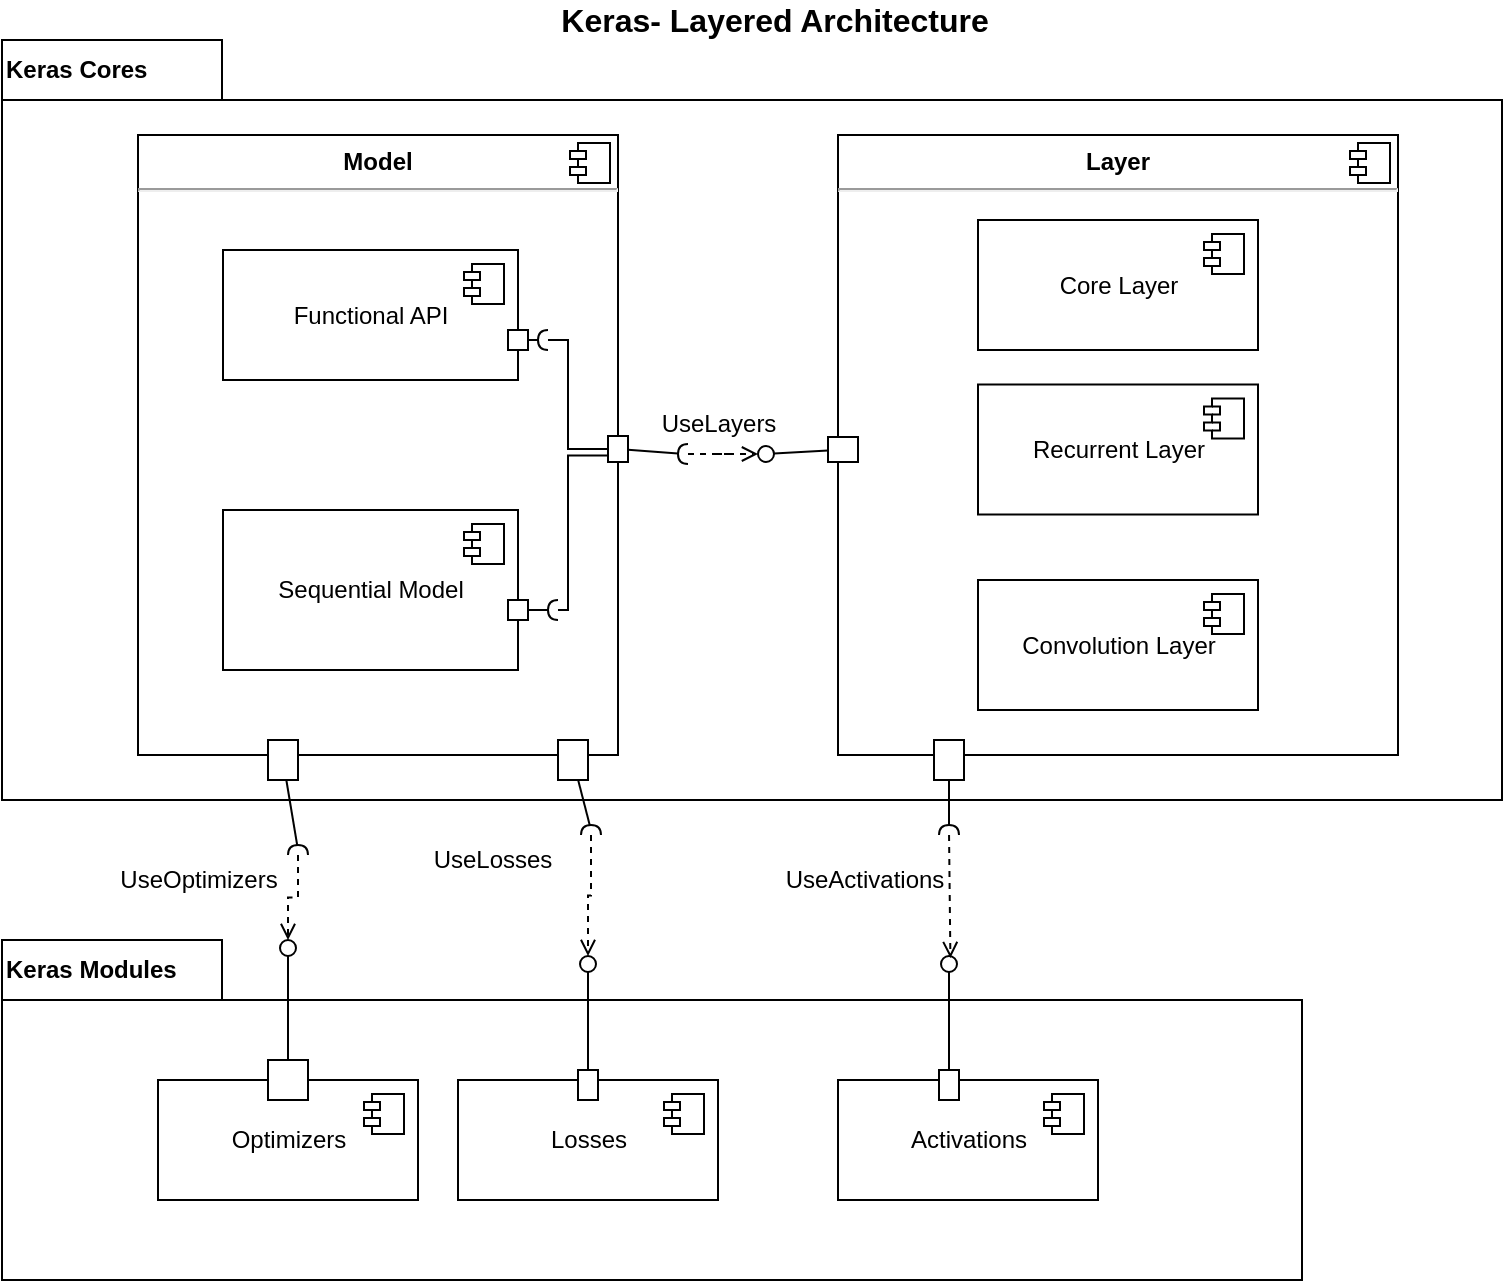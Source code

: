 <mxfile version="15.8.2" type="device"><diagram id="4KAAeBbDJw7cSpLO_Y5t" name="Page-1"><mxGraphModel dx="868" dy="450" grid="1" gridSize="10" guides="1" tooltips="1" connect="1" arrows="1" fold="1" page="1" pageScale="1" pageWidth="850" pageHeight="1100" math="0" shadow="0"><root><mxCell id="0"/><mxCell id="1" parent="0"/><mxCell id="92oY9o18-2S9cG6u_Iwh-113" value="Keras Modules" style="shape=folder;fontStyle=1;tabWidth=110;tabHeight=30;tabPosition=left;html=1;boundedLbl=1;labelInHeader=1;container=1;collapsible=0;recursiveResize=0;fillColor=default;align=left;" parent="1" vertex="1"><mxGeometry x="50" y="530" width="650" height="170" as="geometry"/></mxCell><mxCell id="92oY9o18-2S9cG6u_Iwh-111" value="Keras Cores" style="shape=folder;fontStyle=1;tabWidth=110;tabHeight=30;tabPosition=left;html=1;boundedLbl=1;labelInHeader=1;container=1;collapsible=0;recursiveResize=0;fillColor=default;align=left;" parent="1" vertex="1"><mxGeometry x="50" y="80" width="750" height="380" as="geometry"/></mxCell><mxCell id="92oY9o18-2S9cG6u_Iwh-31" value="&lt;p style=&quot;margin: 0px ; margin-top: 6px ; text-align: center&quot;&gt;&lt;b&gt;Layer&lt;/b&gt;&lt;/p&gt;&lt;hr&gt;&lt;p style=&quot;margin: 0px ; margin-left: 8px&quot;&gt;&lt;br&gt;&lt;br&gt;&lt;/p&gt;" style="align=left;overflow=fill;html=1;dropTarget=0;fillColor=default;" parent="1" vertex="1"><mxGeometry x="468" y="127.5" width="280" height="310" as="geometry"/></mxCell><mxCell id="92oY9o18-2S9cG6u_Iwh-32" value="" style="shape=component;jettyWidth=8;jettyHeight=4;align=left;" parent="92oY9o18-2S9cG6u_Iwh-31" vertex="1"><mxGeometry x="1" width="20" height="20" relative="1" as="geometry"><mxPoint x="-24" y="4" as="offset"/></mxGeometry></mxCell><mxCell id="92oY9o18-2S9cG6u_Iwh-29" value="&lt;p style=&quot;margin: 0px ; margin-top: 6px ; text-align: center&quot;&gt;&lt;b&gt;Model&lt;/b&gt;&lt;/p&gt;&lt;hr&gt;&lt;p style=&quot;margin: 0px ; margin-left: 8px&quot;&gt;&lt;br&gt;&lt;br&gt;&lt;/p&gt;" style="align=left;overflow=fill;html=1;dropTarget=0;fillColor=default;" parent="1" vertex="1"><mxGeometry x="118" y="127.5" width="240" height="310" as="geometry"/></mxCell><mxCell id="92oY9o18-2S9cG6u_Iwh-30" value="" style="shape=component;jettyWidth=8;jettyHeight=4;align=left;" parent="92oY9o18-2S9cG6u_Iwh-29" vertex="1"><mxGeometry x="1" width="20" height="20" relative="1" as="geometry"><mxPoint x="-24" y="4" as="offset"/></mxGeometry></mxCell><mxCell id="92oY9o18-2S9cG6u_Iwh-6" value="Sequential Model" style="html=1;dropTarget=0;" parent="1" vertex="1"><mxGeometry x="160.5" y="315" width="147.5" height="80" as="geometry"/></mxCell><mxCell id="92oY9o18-2S9cG6u_Iwh-7" value="" style="shape=module;jettyWidth=8;jettyHeight=4;" parent="92oY9o18-2S9cG6u_Iwh-6" vertex="1"><mxGeometry x="1" width="20" height="20" relative="1" as="geometry"><mxPoint x="-27" y="7" as="offset"/></mxGeometry></mxCell><mxCell id="92oY9o18-2S9cG6u_Iwh-9" value="Activations" style="html=1;dropTarget=0;" parent="1" vertex="1"><mxGeometry x="468" y="600" width="130" height="60" as="geometry"/></mxCell><mxCell id="92oY9o18-2S9cG6u_Iwh-10" value="" style="shape=module;jettyWidth=8;jettyHeight=4;" parent="92oY9o18-2S9cG6u_Iwh-9" vertex="1"><mxGeometry x="1" width="20" height="20" relative="1" as="geometry"><mxPoint x="-27" y="7" as="offset"/></mxGeometry></mxCell><mxCell id="92oY9o18-2S9cG6u_Iwh-11" value="Losses" style="html=1;dropTarget=0;" parent="1" vertex="1"><mxGeometry x="278" y="600" width="130" height="60" as="geometry"/></mxCell><mxCell id="92oY9o18-2S9cG6u_Iwh-12" value="" style="shape=module;jettyWidth=8;jettyHeight=4;" parent="92oY9o18-2S9cG6u_Iwh-11" vertex="1"><mxGeometry x="1" width="20" height="20" relative="1" as="geometry"><mxPoint x="-27" y="7" as="offset"/></mxGeometry></mxCell><mxCell id="92oY9o18-2S9cG6u_Iwh-13" value="Optimizers" style="html=1;dropTarget=0;" parent="1" vertex="1"><mxGeometry x="128" y="600" width="130" height="60" as="geometry"/></mxCell><mxCell id="92oY9o18-2S9cG6u_Iwh-14" value="" style="shape=module;jettyWidth=8;jettyHeight=4;" parent="92oY9o18-2S9cG6u_Iwh-13" vertex="1"><mxGeometry x="1" width="20" height="20" relative="1" as="geometry"><mxPoint x="-27" y="7" as="offset"/></mxGeometry></mxCell><mxCell id="92oY9o18-2S9cG6u_Iwh-15" value="Functional API" style="html=1;dropTarget=0;" parent="1" vertex="1"><mxGeometry x="160.5" y="185" width="147.5" height="65" as="geometry"/></mxCell><mxCell id="92oY9o18-2S9cG6u_Iwh-16" value="" style="shape=module;jettyWidth=8;jettyHeight=4;" parent="92oY9o18-2S9cG6u_Iwh-15" vertex="1"><mxGeometry x="1" width="20" height="20" relative="1" as="geometry"><mxPoint x="-27" y="7" as="offset"/></mxGeometry></mxCell><mxCell id="92oY9o18-2S9cG6u_Iwh-23" value="Core Layer" style="html=1;dropTarget=0;" parent="1" vertex="1"><mxGeometry x="538" y="170" width="140" height="65" as="geometry"/></mxCell><mxCell id="92oY9o18-2S9cG6u_Iwh-24" value="" style="shape=module;jettyWidth=8;jettyHeight=4;" parent="92oY9o18-2S9cG6u_Iwh-23" vertex="1"><mxGeometry x="1" width="20" height="20" relative="1" as="geometry"><mxPoint x="-27" y="7" as="offset"/></mxGeometry></mxCell><mxCell id="92oY9o18-2S9cG6u_Iwh-25" value="Recurrent Layer" style="html=1;dropTarget=0;" parent="1" vertex="1"><mxGeometry x="538" y="252.25" width="140" height="65" as="geometry"/></mxCell><mxCell id="92oY9o18-2S9cG6u_Iwh-26" value="" style="shape=module;jettyWidth=8;jettyHeight=4;" parent="92oY9o18-2S9cG6u_Iwh-25" vertex="1"><mxGeometry x="1" width="20" height="20" relative="1" as="geometry"><mxPoint x="-27" y="7" as="offset"/></mxGeometry></mxCell><mxCell id="92oY9o18-2S9cG6u_Iwh-27" value="Convolution Layer" style="html=1;dropTarget=0;" parent="1" vertex="1"><mxGeometry x="538" y="350" width="140" height="65" as="geometry"/></mxCell><mxCell id="92oY9o18-2S9cG6u_Iwh-28" value="" style="shape=module;jettyWidth=8;jettyHeight=4;" parent="92oY9o18-2S9cG6u_Iwh-27" vertex="1"><mxGeometry x="1" width="20" height="20" relative="1" as="geometry"><mxPoint x="-27" y="7" as="offset"/></mxGeometry></mxCell><mxCell id="92oY9o18-2S9cG6u_Iwh-43" value="" style="html=1;rounded=0;fillColor=default;align=left;" parent="1" vertex="1"><mxGeometry x="463" y="278.5" width="15" height="12.5" as="geometry"/></mxCell><mxCell id="92oY9o18-2S9cG6u_Iwh-44" value="" style="endArrow=none;html=1;rounded=0;align=center;verticalAlign=top;endFill=0;labelBackgroundColor=none;endSize=2;" parent="1" source="92oY9o18-2S9cG6u_Iwh-43" target="92oY9o18-2S9cG6u_Iwh-45" edge="1"><mxGeometry relative="1" as="geometry"/></mxCell><mxCell id="92oY9o18-2S9cG6u_Iwh-45" value="" style="ellipse;html=1;fontSize=11;align=center;fillColor=none;points=[];aspect=fixed;resizable=0;verticalAlign=bottom;labelPosition=center;verticalLabelPosition=top;flipH=1;" parent="1" vertex="1"><mxGeometry x="428" y="283" width="8" height="8" as="geometry"/></mxCell><mxCell id="92oY9o18-2S9cG6u_Iwh-46" value="" style="html=1;rounded=0;fillColor=default;align=left;" parent="1" vertex="1"><mxGeometry x="353" y="278" width="10" height="13" as="geometry"/></mxCell><mxCell id="92oY9o18-2S9cG6u_Iwh-47" value="" style="endArrow=none;html=1;rounded=0;align=center;verticalAlign=top;endFill=0;labelBackgroundColor=none;endSize=2;" parent="1" source="92oY9o18-2S9cG6u_Iwh-46" target="92oY9o18-2S9cG6u_Iwh-48" edge="1"><mxGeometry relative="1" as="geometry"/></mxCell><mxCell id="92oY9o18-2S9cG6u_Iwh-50" style="edgeStyle=orthogonalEdgeStyle;rounded=0;orthogonalLoop=1;jettySize=auto;html=1;dashed=1;endArrow=open;endFill=0;" parent="1" source="92oY9o18-2S9cG6u_Iwh-48" target="92oY9o18-2S9cG6u_Iwh-45" edge="1"><mxGeometry relative="1" as="geometry"/></mxCell><mxCell id="92oY9o18-2S9cG6u_Iwh-48" value="" style="shape=requiredInterface;html=1;fontSize=11;align=center;fillColor=none;points=[];aspect=fixed;resizable=0;verticalAlign=bottom;labelPosition=center;verticalLabelPosition=top;flipH=1;" parent="1" vertex="1"><mxGeometry x="388" y="282" width="5" height="10" as="geometry"/></mxCell><mxCell id="92oY9o18-2S9cG6u_Iwh-51" value="UseLayers" style="text;html=1;align=center;verticalAlign=middle;resizable=0;points=[];autosize=1;strokeColor=none;fillColor=none;" parent="1" vertex="1"><mxGeometry x="373" y="262" width="70" height="20" as="geometry"/></mxCell><mxCell id="92oY9o18-2S9cG6u_Iwh-56" value="" style="html=1;rounded=0;fillColor=default;align=left;" parent="1" vertex="1"><mxGeometry x="303" y="225" width="10" height="10" as="geometry"/></mxCell><mxCell id="92oY9o18-2S9cG6u_Iwh-57" value="" style="endArrow=none;html=1;rounded=0;align=center;verticalAlign=top;endFill=0;labelBackgroundColor=none;endSize=2;" parent="1" source="92oY9o18-2S9cG6u_Iwh-56" target="92oY9o18-2S9cG6u_Iwh-58" edge="1"><mxGeometry relative="1" as="geometry"/></mxCell><mxCell id="92oY9o18-2S9cG6u_Iwh-59" style="edgeStyle=orthogonalEdgeStyle;rounded=0;orthogonalLoop=1;jettySize=auto;html=1;entryX=0;entryY=0.5;entryDx=0;entryDy=0;endArrow=none;endFill=0;" parent="1" source="92oY9o18-2S9cG6u_Iwh-58" target="92oY9o18-2S9cG6u_Iwh-46" edge="1"><mxGeometry relative="1" as="geometry"><Array as="points"><mxPoint x="333" y="230"/><mxPoint x="333" y="285"/></Array></mxGeometry></mxCell><mxCell id="92oY9o18-2S9cG6u_Iwh-58" value="" style="shape=requiredInterface;html=1;fontSize=11;align=center;fillColor=none;points=[];aspect=fixed;resizable=0;verticalAlign=bottom;labelPosition=center;verticalLabelPosition=top;flipH=1;" parent="1" vertex="1"><mxGeometry x="318" y="225" width="5" height="10" as="geometry"/></mxCell><mxCell id="92oY9o18-2S9cG6u_Iwh-62" value="" style="html=1;rounded=0;fillColor=default;align=left;" parent="1" vertex="1"><mxGeometry x="303" y="360" width="10" height="10" as="geometry"/></mxCell><mxCell id="92oY9o18-2S9cG6u_Iwh-63" value="" style="endArrow=none;html=1;rounded=0;align=center;verticalAlign=top;endFill=0;labelBackgroundColor=none;endSize=2;" parent="1" source="92oY9o18-2S9cG6u_Iwh-62" target="92oY9o18-2S9cG6u_Iwh-64" edge="1"><mxGeometry relative="1" as="geometry"/></mxCell><mxCell id="92oY9o18-2S9cG6u_Iwh-65" style="edgeStyle=orthogonalEdgeStyle;rounded=0;orthogonalLoop=1;jettySize=auto;html=1;entryX=0;entryY=0.75;entryDx=0;entryDy=0;endArrow=none;endFill=0;" parent="1" source="92oY9o18-2S9cG6u_Iwh-64" target="92oY9o18-2S9cG6u_Iwh-46" edge="1"><mxGeometry relative="1" as="geometry"><Array as="points"><mxPoint x="333" y="365"/><mxPoint x="333" y="288"/></Array></mxGeometry></mxCell><mxCell id="92oY9o18-2S9cG6u_Iwh-64" value="" style="shape=requiredInterface;html=1;fontSize=11;align=center;fillColor=none;points=[];aspect=fixed;resizable=0;verticalAlign=bottom;labelPosition=center;verticalLabelPosition=top;flipH=1;" parent="1" vertex="1"><mxGeometry x="323" y="360" width="5" height="10" as="geometry"/></mxCell><mxCell id="92oY9o18-2S9cG6u_Iwh-66" value="" style="html=1;rounded=0;fillColor=default;align=left;" parent="1" vertex="1"><mxGeometry x="183" y="590" width="20" height="20" as="geometry"/></mxCell><mxCell id="92oY9o18-2S9cG6u_Iwh-67" value="" style="endArrow=none;html=1;rounded=0;align=center;verticalAlign=top;endFill=0;labelBackgroundColor=none;endSize=2;" parent="1" source="92oY9o18-2S9cG6u_Iwh-66" target="92oY9o18-2S9cG6u_Iwh-68" edge="1"><mxGeometry relative="1" as="geometry"/></mxCell><mxCell id="92oY9o18-2S9cG6u_Iwh-68" value="" style="ellipse;html=1;fontSize=11;align=center;fillColor=none;points=[];aspect=fixed;resizable=0;verticalAlign=bottom;labelPosition=center;verticalLabelPosition=top;flipH=1;" parent="1" vertex="1"><mxGeometry x="189" y="530" width="8" height="8" as="geometry"/></mxCell><mxCell id="92oY9o18-2S9cG6u_Iwh-71" value="" style="html=1;rounded=0;fillColor=default;align=left;" parent="1" vertex="1"><mxGeometry x="183" y="430" width="15" height="20" as="geometry"/></mxCell><mxCell id="92oY9o18-2S9cG6u_Iwh-72" value="" style="endArrow=none;html=1;rounded=0;align=center;verticalAlign=top;endFill=0;labelBackgroundColor=none;endSize=2;" parent="1" source="92oY9o18-2S9cG6u_Iwh-71" target="92oY9o18-2S9cG6u_Iwh-73" edge="1"><mxGeometry relative="1" as="geometry"/></mxCell><mxCell id="92oY9o18-2S9cG6u_Iwh-75" style="edgeStyle=orthogonalEdgeStyle;rounded=0;orthogonalLoop=1;jettySize=auto;html=1;endArrow=open;endFill=0;dashed=1;" parent="1" source="92oY9o18-2S9cG6u_Iwh-73" target="92oY9o18-2S9cG6u_Iwh-68" edge="1"><mxGeometry relative="1" as="geometry"/></mxCell><mxCell id="92oY9o18-2S9cG6u_Iwh-73" value="" style="shape=requiredInterface;html=1;fontSize=11;align=center;fillColor=none;points=[];aspect=fixed;resizable=0;verticalAlign=bottom;labelPosition=center;verticalLabelPosition=top;flipH=1;rotation=90;" parent="1" vertex="1"><mxGeometry x="195.5" y="480" width="5" height="10" as="geometry"/></mxCell><mxCell id="92oY9o18-2S9cG6u_Iwh-76" value="UseOptimizers&lt;span style=&quot;color: rgba(0 , 0 , 0 , 0) ; font-family: monospace ; font-size: 0px&quot;&gt;%3CmxGraphModel%3E%3Croot%3E%3CmxCell%20id%3D%220%22%2F%3E%3CmxCell%20id%3D%221%22%20parent%3D%220%22%2F%3E%3CmxCell%20id%3D%222%22%20value%3D%22UseLayers%22%20style%3D%22text%3Bhtml%3D1%3Balign%3Dcenter%3BverticalAlign%3Dmiddle%3Bresizable%3D0%3Bpoints%3D%5B%5D%3Bautosize%3D1%3BstrokeColor%3Dnone%3BfillColor%3Dnone%3B%22%20vertex%3D%221%22%20parent%3D%221%22%3E%3CmxGeometry%20x%3D%22465%22%20y%3D%22262%22%20width%3D%2270%22%20height%3D%2220%22%20as%3D%22geometry%22%2F%3E%3C%2FmxCell%3E%3C%2Froot%3E%3C%2FmxGraphModel%3EOp&lt;/span&gt;" style="text;html=1;align=center;verticalAlign=middle;resizable=0;points=[];autosize=1;strokeColor=none;fillColor=none;" parent="1" vertex="1"><mxGeometry x="103" y="490" width="90" height="20" as="geometry"/></mxCell><mxCell id="92oY9o18-2S9cG6u_Iwh-77" value="" style="html=1;rounded=0;fillColor=default;align=left;" parent="1" vertex="1"><mxGeometry x="338" y="595" width="10" height="15" as="geometry"/></mxCell><mxCell id="92oY9o18-2S9cG6u_Iwh-78" value="" style="endArrow=none;html=1;rounded=0;align=center;verticalAlign=top;endFill=0;labelBackgroundColor=none;endSize=2;" parent="1" source="92oY9o18-2S9cG6u_Iwh-77" target="92oY9o18-2S9cG6u_Iwh-79" edge="1"><mxGeometry relative="1" as="geometry"/></mxCell><mxCell id="92oY9o18-2S9cG6u_Iwh-79" value="" style="ellipse;html=1;fontSize=11;align=center;fillColor=none;points=[];aspect=fixed;resizable=0;verticalAlign=bottom;labelPosition=center;verticalLabelPosition=top;flipH=1;" parent="1" vertex="1"><mxGeometry x="339" y="538" width="8" height="8" as="geometry"/></mxCell><mxCell id="92oY9o18-2S9cG6u_Iwh-93" value="" style="html=1;rounded=0;fillColor=default;align=left;" parent="1" vertex="1"><mxGeometry x="328" y="430" width="15" height="20" as="geometry"/></mxCell><mxCell id="92oY9o18-2S9cG6u_Iwh-94" value="" style="endArrow=none;html=1;rounded=0;align=center;verticalAlign=top;endFill=0;labelBackgroundColor=none;endSize=2;" parent="1" source="92oY9o18-2S9cG6u_Iwh-93" target="92oY9o18-2S9cG6u_Iwh-96" edge="1"><mxGeometry relative="1" as="geometry"/></mxCell><mxCell id="92oY9o18-2S9cG6u_Iwh-95" style="edgeStyle=orthogonalEdgeStyle;rounded=0;orthogonalLoop=1;jettySize=auto;html=1;endArrow=open;endFill=0;dashed=1;" parent="1" source="92oY9o18-2S9cG6u_Iwh-96" target="92oY9o18-2S9cG6u_Iwh-79" edge="1"><mxGeometry relative="1" as="geometry"><mxPoint x="339.5" y="520" as="targetPoint"/></mxGeometry></mxCell><mxCell id="92oY9o18-2S9cG6u_Iwh-96" value="" style="shape=requiredInterface;html=1;fontSize=11;align=center;fillColor=none;points=[];aspect=fixed;resizable=0;verticalAlign=bottom;labelPosition=center;verticalLabelPosition=top;flipH=1;rotation=90;" parent="1" vertex="1"><mxGeometry x="342" y="470" width="5" height="10" as="geometry"/></mxCell><mxCell id="92oY9o18-2S9cG6u_Iwh-97" value="UseLosses&lt;span style=&quot;color: rgba(0 , 0 , 0 , 0) ; font-family: monospace ; font-size: 0px&quot;&gt;%3CmxGraphModel%3E%3Croot%3E%3CmxCell%20id%3D%220%22%2F%3E%3CmxCell%20id%3D%221%22%20parent%3D%220%22%2F%3E%3CmxCell%20id%3D%222%22%20value%3D%22UseLayers%22%20style%3D%22text%3Bhtml%3D1%3Balign%3Dcenter%3BverticalAlign%3Dmiddle%3Bresizable%3D0%3Bpoints%3D%5B%5D%3Bautosize%3D1%3BstrokeColor%3Dnone%3BfillColor%3Dnone%3B%22%20vertex%3D%221%22%20parent%3D%221%22%3E%3CmxGeometry%20x%3D%22465%22%20y%3D%22262%22%20width%3D%2270%22%20height%3D%2220%22%20as%3D%22geometry%22%2F%3E%3C%2FmxCell%3E%3C%2Froot%3E%3C%2FmxGraphModel%3EOp&lt;/span&gt;" style="text;html=1;align=center;verticalAlign=middle;resizable=0;points=[];autosize=1;strokeColor=none;fillColor=none;" parent="1" vertex="1"><mxGeometry x="259.5" y="480" width="70" height="20" as="geometry"/></mxCell><mxCell id="92oY9o18-2S9cG6u_Iwh-98" value="" style="html=1;rounded=0;fillColor=default;align=left;" parent="1" vertex="1"><mxGeometry x="516" y="430" width="15" height="20" as="geometry"/></mxCell><mxCell id="92oY9o18-2S9cG6u_Iwh-99" value="" style="endArrow=none;html=1;rounded=0;align=center;verticalAlign=top;endFill=0;labelBackgroundColor=none;endSize=2;" parent="1" source="92oY9o18-2S9cG6u_Iwh-98" target="92oY9o18-2S9cG6u_Iwh-101" edge="1"><mxGeometry relative="1" as="geometry"/></mxCell><mxCell id="92oY9o18-2S9cG6u_Iwh-100" style="edgeStyle=orthogonalEdgeStyle;rounded=0;orthogonalLoop=1;jettySize=auto;html=1;endArrow=open;endFill=0;dashed=1;entryX=0.417;entryY=0.125;entryDx=0;entryDy=0;entryPerimeter=0;" parent="1" source="92oY9o18-2S9cG6u_Iwh-101" target="92oY9o18-2S9cG6u_Iwh-110" edge="1"><mxGeometry relative="1" as="geometry"><mxPoint x="526" y="530" as="targetPoint"/><Array as="points"><mxPoint x="524" y="539"/></Array></mxGeometry></mxCell><mxCell id="92oY9o18-2S9cG6u_Iwh-101" value="" style="shape=requiredInterface;html=1;fontSize=11;align=center;fillColor=none;points=[];aspect=fixed;resizable=0;verticalAlign=bottom;labelPosition=center;verticalLabelPosition=top;flipH=1;rotation=90;" parent="1" vertex="1"><mxGeometry x="521" y="470" width="5" height="10" as="geometry"/></mxCell><mxCell id="92oY9o18-2S9cG6u_Iwh-102" value="UseActivations&lt;span style=&quot;color: rgba(0 , 0 , 0 , 0) ; font-family: monospace ; font-size: 0px&quot;&gt;%3CmxGraphModel%3E%3Croot%3E%3CmxCell%20id%3D%220%22%2F%3E%3CmxCell%20id%3D%221%22%20parent%3D%220%22%2F%3E%3CmxCell%20id%3D%222%22%20value%3D%22UseLayers%22%20style%3D%22text%3Bhtml%3D1%3Balign%3Dcenter%3BverticalAlign%3Dmiddle%3Bresizable%3D0%3Bpoints%3D%5B%5D%3Bautosize%3D1%3BstrokeColor%3Dnone%3BfillColor%3Dnone%3B%22%20vertex%3D%221%22%20parent%3D%221%22%3E%3CmxGeometry%20x%3D%22465%22%20y%3D%22262%22%20width%3D%2270%22%20height%3D%2220%22%20as%3D%22geometry%22%2F%3E%3C%2FmxCell%3E%3C%2Froot%3E%3C%2FmxGraphModel%3EOp&lt;/span&gt;" style="text;html=1;align=center;verticalAlign=middle;resizable=0;points=[];autosize=1;strokeColor=none;fillColor=none;" parent="1" vertex="1"><mxGeometry x="436" y="490" width="90" height="20" as="geometry"/></mxCell><mxCell id="92oY9o18-2S9cG6u_Iwh-108" value="" style="html=1;rounded=0;fillColor=default;align=left;" parent="1" vertex="1"><mxGeometry x="518.5" y="595" width="10" height="15" as="geometry"/></mxCell><mxCell id="92oY9o18-2S9cG6u_Iwh-109" value="" style="endArrow=none;html=1;rounded=0;align=center;verticalAlign=top;endFill=0;labelBackgroundColor=none;endSize=2;" parent="1" source="92oY9o18-2S9cG6u_Iwh-108" target="92oY9o18-2S9cG6u_Iwh-110" edge="1"><mxGeometry relative="1" as="geometry"/></mxCell><mxCell id="92oY9o18-2S9cG6u_Iwh-110" value="" style="ellipse;html=1;fontSize=11;align=center;fillColor=none;points=[];aspect=fixed;resizable=0;verticalAlign=bottom;labelPosition=center;verticalLabelPosition=top;flipH=1;" parent="1" vertex="1"><mxGeometry x="519.5" y="538" width="8" height="8" as="geometry"/></mxCell><mxCell id="4n5nNYrDbRhPf8qQeXMA-1" value="&lt;b&gt;&lt;font style=&quot;font-size: 16px&quot;&gt;Keras- Layered Architecture&lt;/font&gt;&lt;/b&gt;" style="text;html=1;align=center;verticalAlign=middle;resizable=0;points=[];autosize=1;strokeColor=none;fillColor=none;" vertex="1" parent="1"><mxGeometry x="321" y="60" width="230" height="20" as="geometry"/></mxCell></root></mxGraphModel></diagram></mxfile>